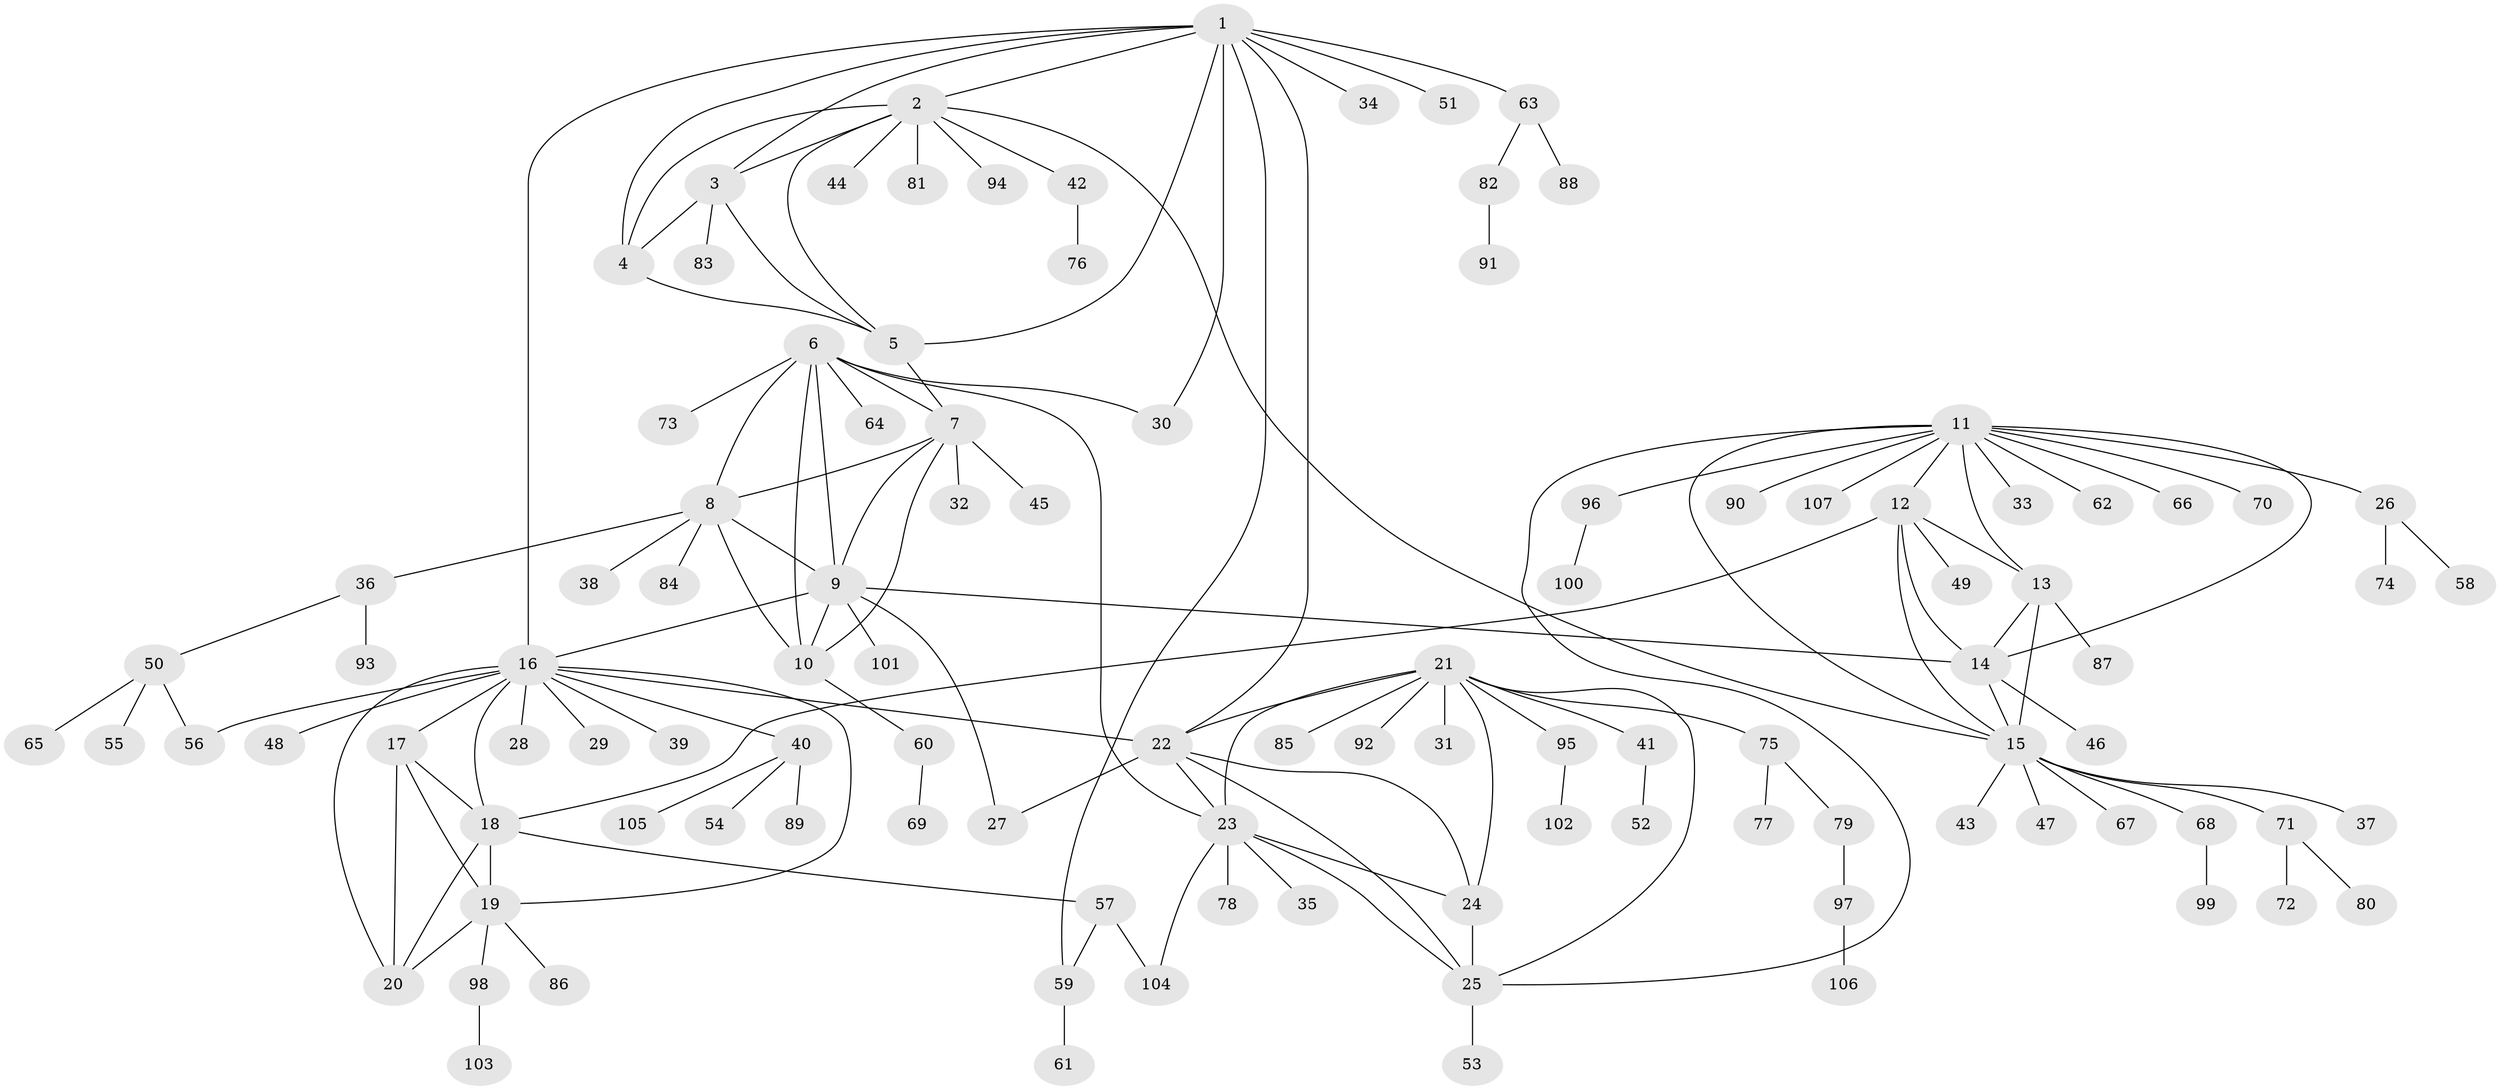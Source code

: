 // coarse degree distribution, {3: 0.0625, 4: 0.03125, 5: 0.09375, 2: 0.03125, 7: 0.0625, 1: 0.6875, 13: 0.03125}
// Generated by graph-tools (version 1.1) at 2025/58/03/04/25 21:58:33]
// undirected, 107 vertices, 147 edges
graph export_dot {
graph [start="1"]
  node [color=gray90,style=filled];
  1;
  2;
  3;
  4;
  5;
  6;
  7;
  8;
  9;
  10;
  11;
  12;
  13;
  14;
  15;
  16;
  17;
  18;
  19;
  20;
  21;
  22;
  23;
  24;
  25;
  26;
  27;
  28;
  29;
  30;
  31;
  32;
  33;
  34;
  35;
  36;
  37;
  38;
  39;
  40;
  41;
  42;
  43;
  44;
  45;
  46;
  47;
  48;
  49;
  50;
  51;
  52;
  53;
  54;
  55;
  56;
  57;
  58;
  59;
  60;
  61;
  62;
  63;
  64;
  65;
  66;
  67;
  68;
  69;
  70;
  71;
  72;
  73;
  74;
  75;
  76;
  77;
  78;
  79;
  80;
  81;
  82;
  83;
  84;
  85;
  86;
  87;
  88;
  89;
  90;
  91;
  92;
  93;
  94;
  95;
  96;
  97;
  98;
  99;
  100;
  101;
  102;
  103;
  104;
  105;
  106;
  107;
  1 -- 2;
  1 -- 3;
  1 -- 4;
  1 -- 5;
  1 -- 16;
  1 -- 22;
  1 -- 30;
  1 -- 34;
  1 -- 51;
  1 -- 59;
  1 -- 63;
  2 -- 3;
  2 -- 4;
  2 -- 5;
  2 -- 15;
  2 -- 42;
  2 -- 44;
  2 -- 81;
  2 -- 94;
  3 -- 4;
  3 -- 5;
  3 -- 83;
  4 -- 5;
  5 -- 7;
  6 -- 7;
  6 -- 8;
  6 -- 9;
  6 -- 10;
  6 -- 23;
  6 -- 30;
  6 -- 64;
  6 -- 73;
  7 -- 8;
  7 -- 9;
  7 -- 10;
  7 -- 32;
  7 -- 45;
  8 -- 9;
  8 -- 10;
  8 -- 36;
  8 -- 38;
  8 -- 84;
  9 -- 10;
  9 -- 14;
  9 -- 16;
  9 -- 27;
  9 -- 101;
  10 -- 60;
  11 -- 12;
  11 -- 13;
  11 -- 14;
  11 -- 15;
  11 -- 25;
  11 -- 26;
  11 -- 33;
  11 -- 62;
  11 -- 66;
  11 -- 70;
  11 -- 90;
  11 -- 96;
  11 -- 107;
  12 -- 13;
  12 -- 14;
  12 -- 15;
  12 -- 18;
  12 -- 49;
  13 -- 14;
  13 -- 15;
  13 -- 87;
  14 -- 15;
  14 -- 46;
  15 -- 37;
  15 -- 43;
  15 -- 47;
  15 -- 67;
  15 -- 68;
  15 -- 71;
  16 -- 17;
  16 -- 18;
  16 -- 19;
  16 -- 20;
  16 -- 22;
  16 -- 28;
  16 -- 29;
  16 -- 39;
  16 -- 40;
  16 -- 48;
  16 -- 56;
  17 -- 18;
  17 -- 19;
  17 -- 20;
  18 -- 19;
  18 -- 20;
  18 -- 57;
  19 -- 20;
  19 -- 86;
  19 -- 98;
  21 -- 22;
  21 -- 23;
  21 -- 24;
  21 -- 25;
  21 -- 31;
  21 -- 41;
  21 -- 75;
  21 -- 85;
  21 -- 92;
  21 -- 95;
  22 -- 23;
  22 -- 24;
  22 -- 25;
  22 -- 27;
  23 -- 24;
  23 -- 25;
  23 -- 35;
  23 -- 78;
  23 -- 104;
  24 -- 25;
  25 -- 53;
  26 -- 58;
  26 -- 74;
  36 -- 50;
  36 -- 93;
  40 -- 54;
  40 -- 89;
  40 -- 105;
  41 -- 52;
  42 -- 76;
  50 -- 55;
  50 -- 56;
  50 -- 65;
  57 -- 59;
  57 -- 104;
  59 -- 61;
  60 -- 69;
  63 -- 82;
  63 -- 88;
  68 -- 99;
  71 -- 72;
  71 -- 80;
  75 -- 77;
  75 -- 79;
  79 -- 97;
  82 -- 91;
  95 -- 102;
  96 -- 100;
  97 -- 106;
  98 -- 103;
}
